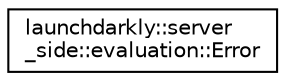 digraph "Graphical Class Hierarchy"
{
 // LATEX_PDF_SIZE
  edge [fontname="Helvetica",fontsize="10",labelfontname="Helvetica",labelfontsize="10"];
  node [fontname="Helvetica",fontsize="10",shape=record];
  rankdir="LR";
  Node0 [label="launchdarkly::server\l_side::evaluation::Error",height=0.2,width=0.4,color="black", fillcolor="white", style="filled",URL="$classlaunchdarkly_1_1server__side_1_1evaluation_1_1Error.html",tooltip=" "];
}
